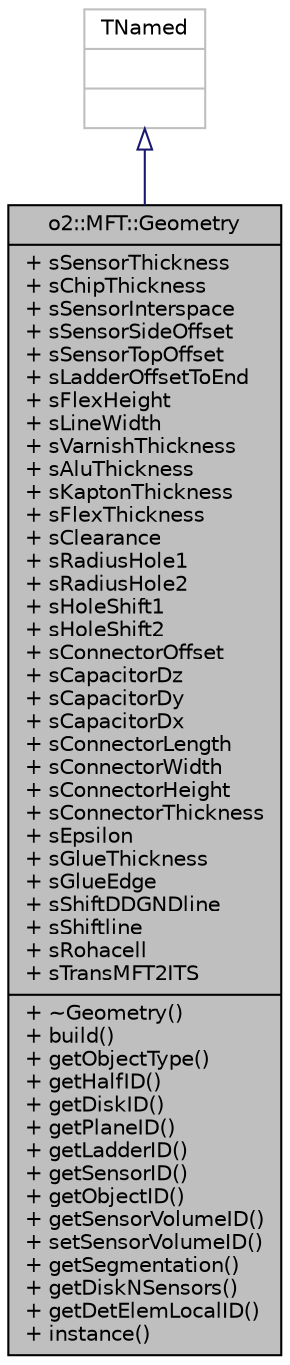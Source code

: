digraph "o2::MFT::Geometry"
{
 // INTERACTIVE_SVG=YES
  bgcolor="transparent";
  edge [fontname="Helvetica",fontsize="10",labelfontname="Helvetica",labelfontsize="10"];
  node [fontname="Helvetica",fontsize="10",shape=record];
  Node1 [label="{o2::MFT::Geometry\n|+ sSensorThickness\l+ sChipThickness\l+ sSensorInterspace\l+ sSensorSideOffset\l+ sSensorTopOffset\l+ sLadderOffsetToEnd\l+ sFlexHeight\l+ sLineWidth\l+ sVarnishThickness\l+ sAluThickness\l+ sKaptonThickness\l+ sFlexThickness\l+ sClearance\l+ sRadiusHole1\l+ sRadiusHole2\l+ sHoleShift1\l+ sHoleShift2\l+ sConnectorOffset\l+ sCapacitorDz\l+ sCapacitorDy\l+ sCapacitorDx\l+ sConnectorLength\l+ sConnectorWidth\l+ sConnectorHeight\l+ sConnectorThickness\l+ sEpsilon\l+ sGlueThickness\l+ sGlueEdge\l+ sShiftDDGNDline\l+ sShiftline\l+ sRohacell\l+ sTransMFT2ITS\l|+ ~Geometry()\l+ build()\l+ getObjectType()\l+ getHalfID()\l+ getDiskID()\l+ getPlaneID()\l+ getLadderID()\l+ getSensorID()\l+ getObjectID()\l+ getSensorVolumeID()\l+ setSensorVolumeID()\l+ getSegmentation()\l+ getDiskNSensors()\l+ getDetElemLocalID()\l+ instance()\l}",height=0.2,width=0.4,color="black", fillcolor="grey75", style="filled" fontcolor="black"];
  Node2 -> Node1 [dir="back",color="midnightblue",fontsize="10",style="solid",arrowtail="onormal",fontname="Helvetica"];
  Node2 [label="{TNamed\n||}",height=0.2,width=0.4,color="grey75"];
}
